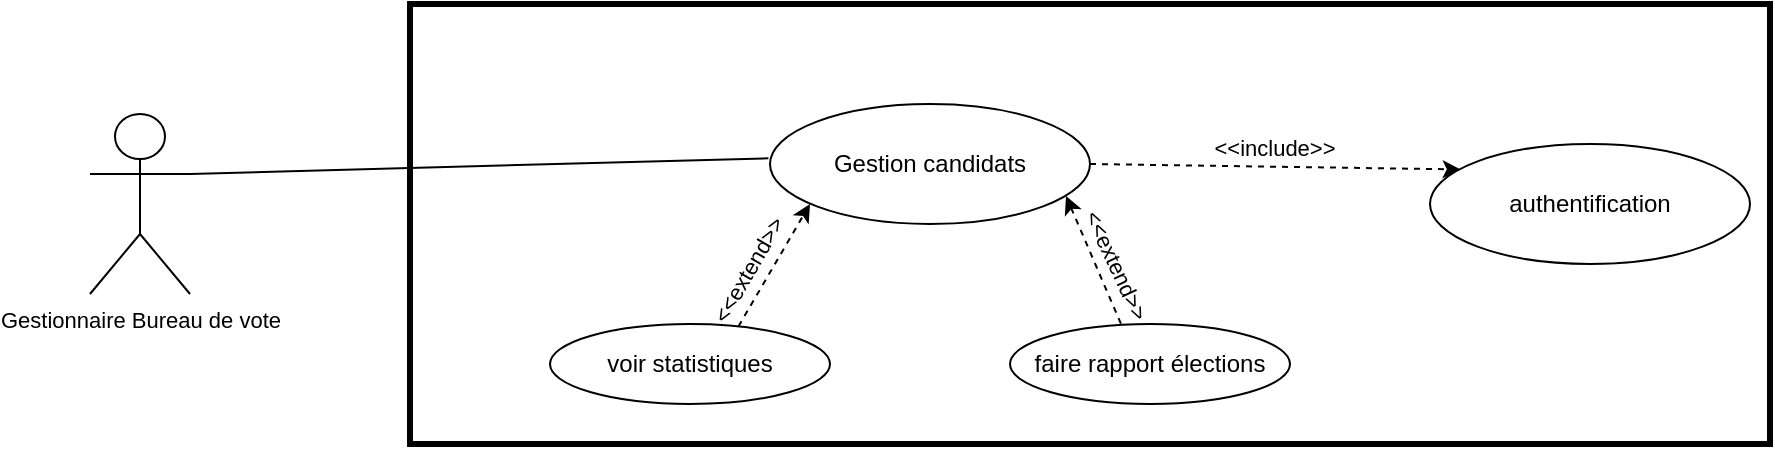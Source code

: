 <mxfile version="13.9.9" type="device"><diagram id="uHhBvuN4_AusISWuorSY" name="Page-1"><mxGraphModel dx="1095" dy="492" grid="1" gridSize="10" guides="1" tooltips="1" connect="1" arrows="1" fold="1" page="1" pageScale="1" pageWidth="1100" pageHeight="850" math="0" shadow="0"><root><mxCell id="0"/><mxCell id="1" parent="0"/><mxCell id="nRTDBRePK_IBU7eHAtSt-44" value="" style="rounded=0;whiteSpace=wrap;html=1;fontSize=11;fillColor=none;strokeWidth=3;" parent="1" vertex="1"><mxGeometry x="350" y="150" width="680" height="220" as="geometry"/></mxCell><mxCell id="nRTDBRePK_IBU7eHAtSt-1" value="Gestionnaire Bureau de vote" style="shape=umlActor;verticalLabelPosition=bottom;verticalAlign=top;html=1;outlineConnect=0;fontSize=11;" parent="1" vertex="1"><mxGeometry x="190" y="205" width="50" height="90" as="geometry"/></mxCell><mxCell id="nRTDBRePK_IBU7eHAtSt-4" value="" style="group" parent="1" vertex="1" connectable="0"><mxGeometry x="530" y="200" width="160" height="60" as="geometry"/></mxCell><mxCell id="nRTDBRePK_IBU7eHAtSt-5" value="" style="ellipse;whiteSpace=wrap;html=1;" parent="nRTDBRePK_IBU7eHAtSt-4" vertex="1"><mxGeometry width="160" height="60" as="geometry"/></mxCell><mxCell id="nRTDBRePK_IBU7eHAtSt-6" value="Gestion candidats" style="text;html=1;strokeColor=none;fillColor=none;align=center;verticalAlign=middle;whiteSpace=wrap;rounded=0;" parent="nRTDBRePK_IBU7eHAtSt-4" vertex="1"><mxGeometry x="15" y="20" width="130" height="20" as="geometry"/></mxCell><mxCell id="nRTDBRePK_IBU7eHAtSt-29" value="" style="endArrow=classic;html=1;fontSize=11;exitX=0.673;exitY=0.03;exitDx=0;exitDy=0;exitPerimeter=0;dashed=1;" parent="1" source="nRTDBRePK_IBU7eHAtSt-21" edge="1"><mxGeometry width="50" height="50" relative="1" as="geometry"><mxPoint x="500" y="300" as="sourcePoint"/><mxPoint x="550" y="250" as="targetPoint"/></mxGeometry></mxCell><mxCell id="gCBS4e3NFkM19e_jVw2t-3" value="&amp;lt;&amp;lt;extend&amp;gt;&amp;gt;" style="edgeLabel;html=1;align=center;verticalAlign=middle;resizable=0;points=[];fontSize=11;rotation=-60;" vertex="1" connectable="0" parent="nRTDBRePK_IBU7eHAtSt-29"><mxGeometry x="-0.179" relative="1" as="geometry"><mxPoint x="-10" y="-3" as="offset"/></mxGeometry></mxCell><mxCell id="nRTDBRePK_IBU7eHAtSt-31" value="" style="endArrow=classic;html=1;fontSize=11;entryX=0.925;entryY=0.767;entryDx=0;entryDy=0;entryPerimeter=0;exitX=0.162;exitY=0.133;exitDx=0;exitDy=0;exitPerimeter=0;dashed=1;" parent="1" edge="1"><mxGeometry width="50" height="50" relative="1" as="geometry"><mxPoint x="707.82" y="315.32" as="sourcePoint"/><mxPoint x="678" y="246.02" as="targetPoint"/></mxGeometry></mxCell><mxCell id="gCBS4e3NFkM19e_jVw2t-5" value="&lt;span style=&quot;font-size: 11px&quot;&gt;&amp;lt;&amp;lt;extend&amp;gt;&amp;gt;&lt;/span&gt;" style="edgeLabel;html=1;align=center;verticalAlign=middle;resizable=0;points=[];fontSize=10;rotation=65;" vertex="1" connectable="0" parent="nRTDBRePK_IBU7eHAtSt-31"><mxGeometry x="-0.116" relative="1" as="geometry"><mxPoint x="8.36" y="-4.7" as="offset"/></mxGeometry></mxCell><mxCell id="nRTDBRePK_IBU7eHAtSt-32" value="" style="endArrow=classic;html=1;fontSize=11;exitX=1;exitY=0.5;exitDx=0;exitDy=0;dashed=1;entryX=0.096;entryY=0.212;entryDx=0;entryDy=0;entryPerimeter=0;" parent="1" source="nRTDBRePK_IBU7eHAtSt-5" target="nRTDBRePK_IBU7eHAtSt-36" edge="1"><mxGeometry width="50" height="50" relative="1" as="geometry"><mxPoint x="740" y="270" as="sourcePoint"/><mxPoint x="810" y="230" as="targetPoint"/></mxGeometry></mxCell><mxCell id="nRTDBRePK_IBU7eHAtSt-33" value="&amp;lt;&amp;lt;include&amp;gt;&amp;gt;" style="edgeLabel;html=1;align=center;verticalAlign=middle;resizable=0;points=[];fontSize=11;rotation=0;" parent="nRTDBRePK_IBU7eHAtSt-32" vertex="1" connectable="0"><mxGeometry x="-0.106" y="-2" relative="1" as="geometry"><mxPoint x="8.33" y="-11" as="offset"/></mxGeometry></mxCell><mxCell id="nRTDBRePK_IBU7eHAtSt-35" value="" style="group" parent="1" vertex="1" connectable="0"><mxGeometry x="860" y="220" width="160" height="60" as="geometry"/></mxCell><mxCell id="nRTDBRePK_IBU7eHAtSt-36" value="" style="ellipse;whiteSpace=wrap;html=1;" parent="nRTDBRePK_IBU7eHAtSt-35" vertex="1"><mxGeometry width="160" height="60" as="geometry"/></mxCell><mxCell id="nRTDBRePK_IBU7eHAtSt-37" value="authentification" style="text;html=1;strokeColor=none;fillColor=none;align=center;verticalAlign=middle;whiteSpace=wrap;rounded=0;" parent="nRTDBRePK_IBU7eHAtSt-35" vertex="1"><mxGeometry x="15" y="20" width="130" height="20" as="geometry"/></mxCell><mxCell id="nRTDBRePK_IBU7eHAtSt-46" value="" style="endArrow=none;html=1;fontSize=11;entryX=0.265;entryY=0.229;entryDx=0;entryDy=0;entryPerimeter=0;exitX=1;exitY=0.333;exitDx=0;exitDy=0;exitPerimeter=0;" parent="1" edge="1" source="nRTDBRePK_IBU7eHAtSt-1"><mxGeometry width="50" height="50" relative="1" as="geometry"><mxPoint x="289" y="340.231" as="sourcePoint"/><mxPoint x="529.2" y="227.15" as="targetPoint"/></mxGeometry></mxCell><mxCell id="nRTDBRePK_IBU7eHAtSt-21" value="" style="ellipse;whiteSpace=wrap;html=1;" parent="1" vertex="1"><mxGeometry x="420" y="310" width="140" height="40" as="geometry"/></mxCell><mxCell id="nRTDBRePK_IBU7eHAtSt-22" value="voir statistiques" style="text;html=1;strokeColor=none;fillColor=none;align=center;verticalAlign=middle;whiteSpace=wrap;rounded=0;" parent="1" vertex="1"><mxGeometry x="433.125" y="323.333" width="113.75" height="13.333" as="geometry"/></mxCell><mxCell id="gCBS4e3NFkM19e_jVw2t-14" value="faire rapport élections" style="ellipse;whiteSpace=wrap;html=1;" vertex="1" parent="1"><mxGeometry x="650" y="310" width="140" height="40" as="geometry"/></mxCell></root></mxGraphModel></diagram></mxfile>